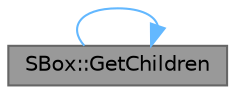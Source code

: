 digraph "SBox::GetChildren"
{
 // INTERACTIVE_SVG=YES
 // LATEX_PDF_SIZE
  bgcolor="transparent";
  edge [fontname=Helvetica,fontsize=10,labelfontname=Helvetica,labelfontsize=10];
  node [fontname=Helvetica,fontsize=10,shape=box,height=0.2,width=0.4];
  rankdir="LR";
  Node1 [id="Node000001",label="SBox::GetChildren",height=0.2,width=0.4,color="gray40", fillcolor="grey60", style="filled", fontcolor="black",tooltip="All widgets must provide a way to access their children in a layout-agnostic way."];
  Node1 -> Node1 [id="edge1_Node000001_Node000001",color="steelblue1",style="solid",tooltip=" "];
}
